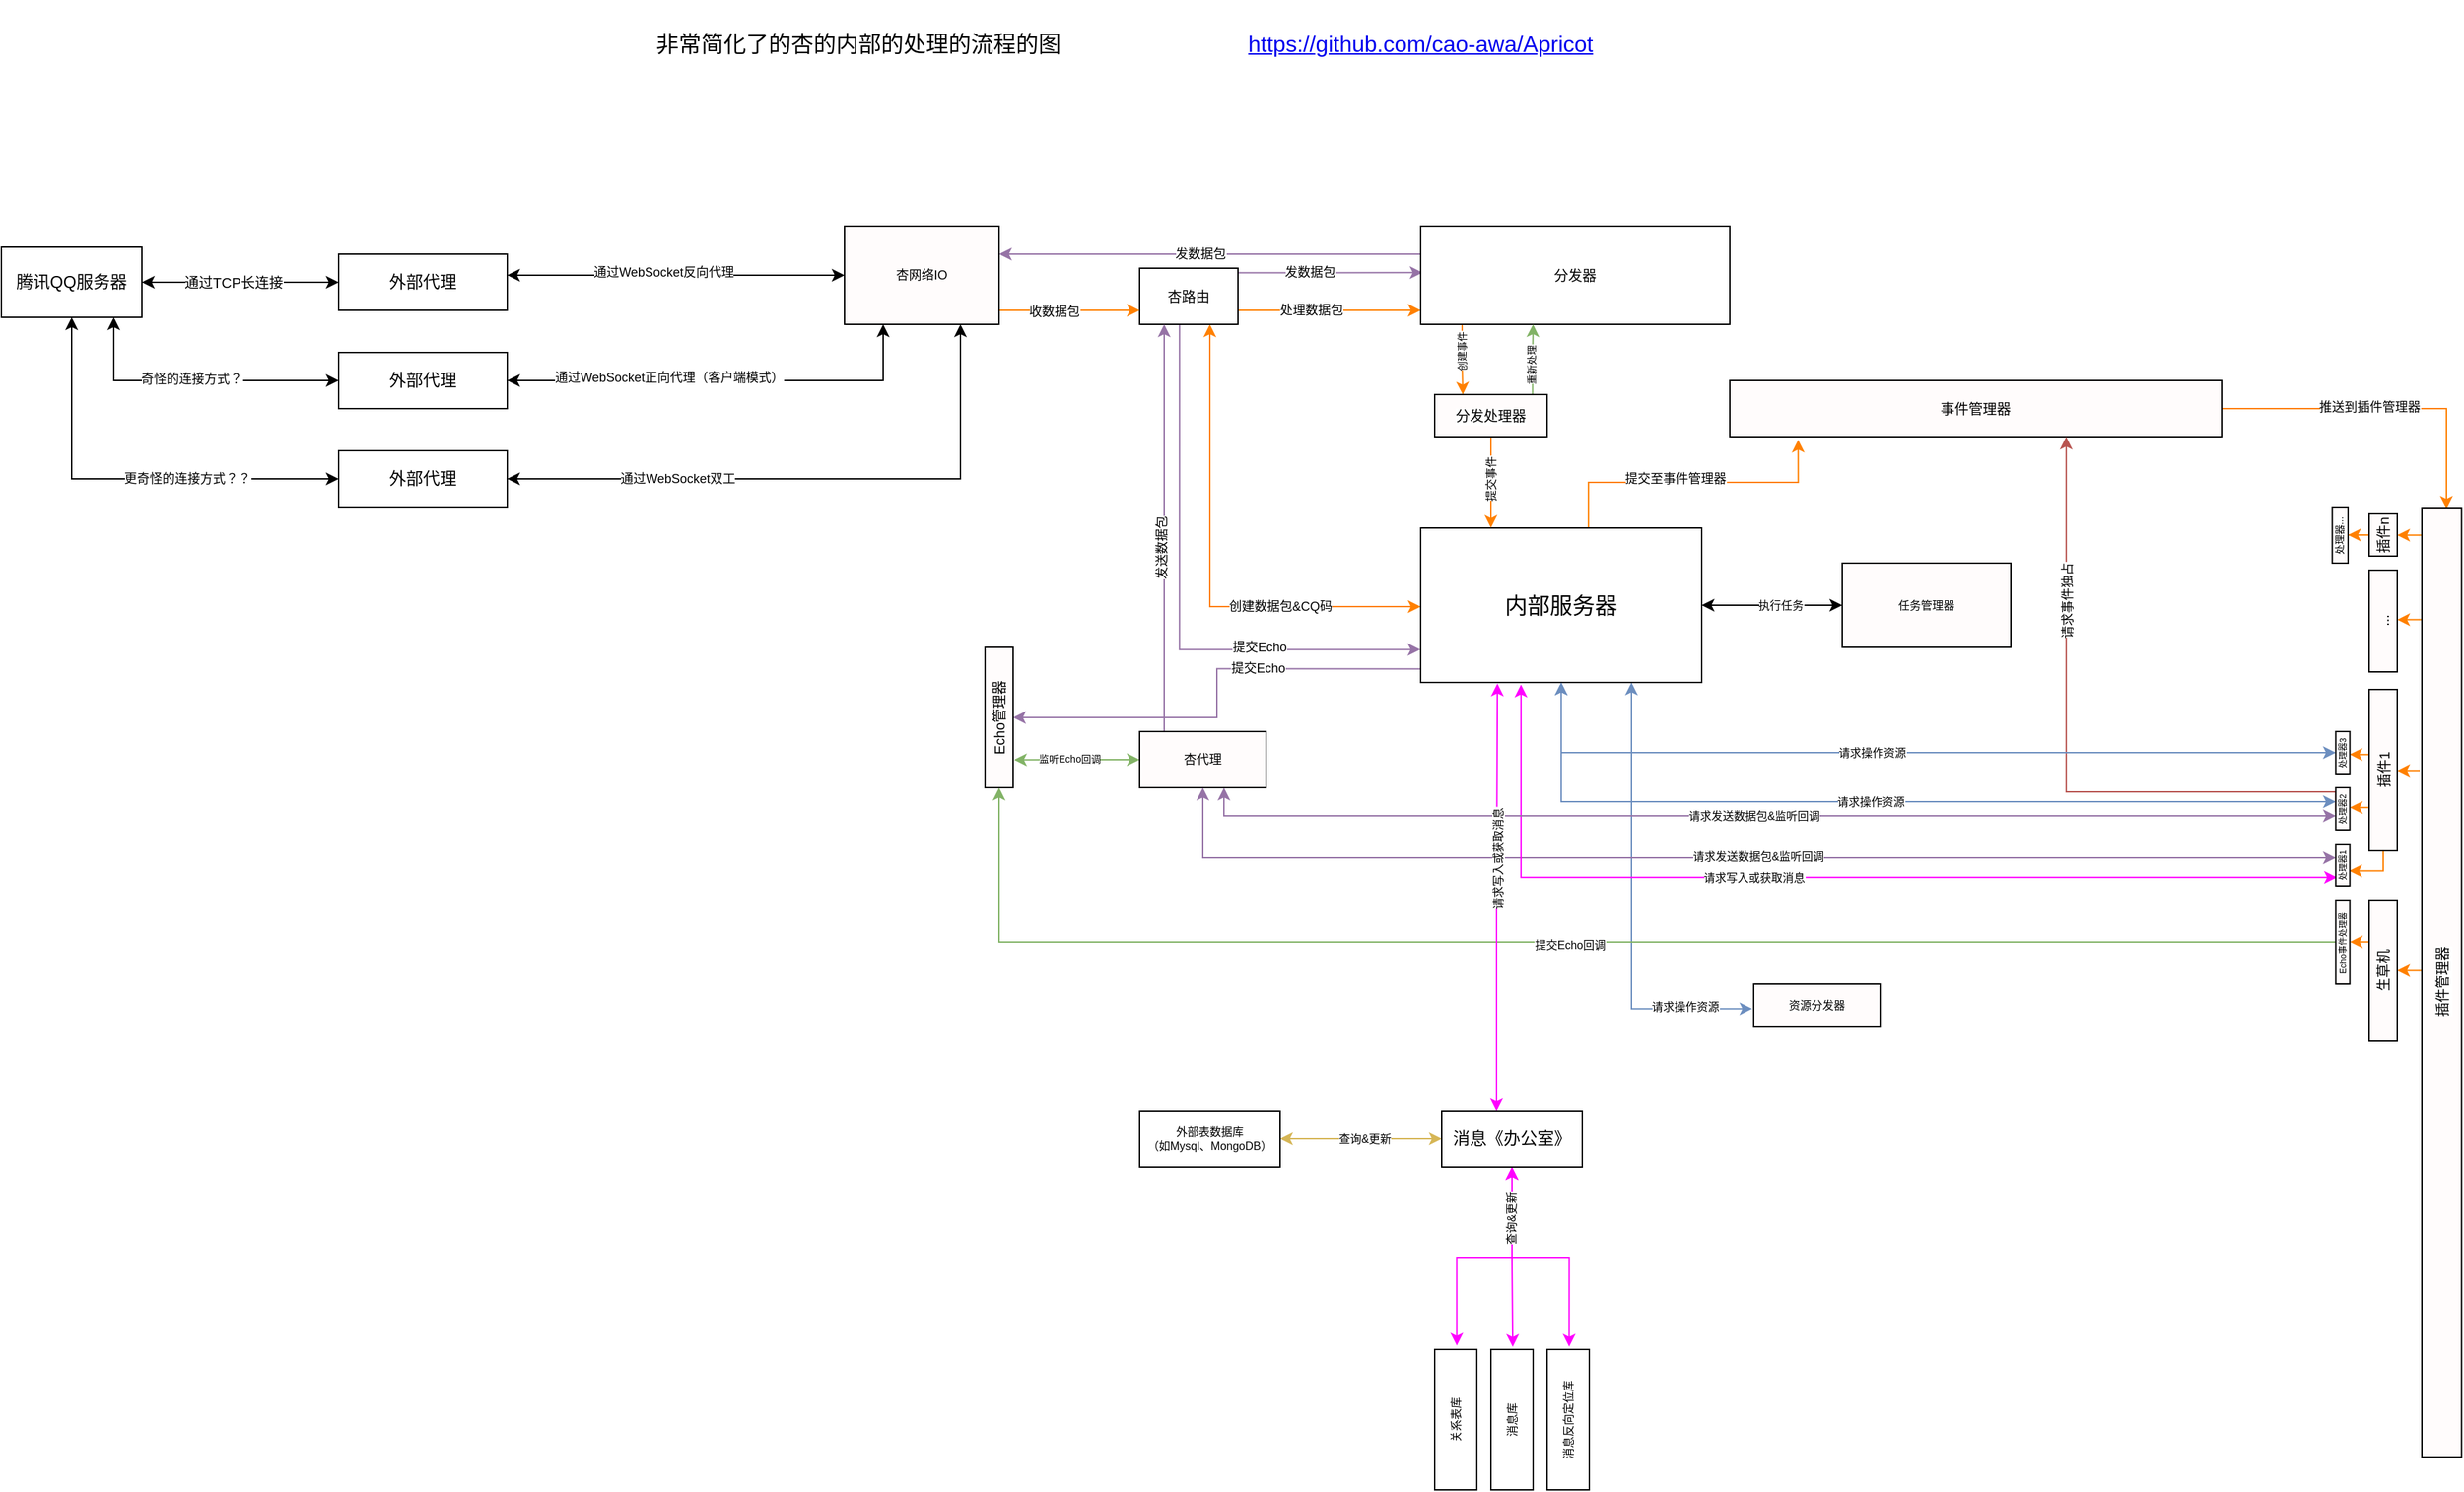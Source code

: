 <mxfile version="20.8.10" type="device"><diagram name="Page-1" id="B9H2iD2NmdI6ZzDPsiLt"><mxGraphModel dx="2060" dy="1190" grid="1" gridSize="10" guides="1" tooltips="1" connect="1" arrows="1" fold="1" page="1" pageScale="1" pageWidth="850" pageHeight="1100" math="0" shadow="0"><root><mxCell id="0"/><mxCell id="1" parent="0"/><mxCell id="b2zMpJsMO8Dq0oiUXYvH-8" style="edgeStyle=orthogonalEdgeStyle;rounded=0;orthogonalLoop=1;jettySize=auto;html=1;entryX=0;entryY=0.5;entryDx=0;entryDy=0;startArrow=classic;startFill=1;" parent="1" target="b2zMpJsMO8Dq0oiUXYvH-3" edge="1"><mxGeometry relative="1" as="geometry"><mxPoint x="250" y="260" as="sourcePoint"/><Array as="points"><mxPoint x="360" y="260"/><mxPoint x="360" y="260"/></Array></mxGeometry></mxCell><mxCell id="b2zMpJsMO8Dq0oiUXYvH-9" value="&lt;font style=&quot;font-size: 10px;&quot;&gt;通过TCP长连接&lt;/font&gt;" style="edgeLabel;html=1;align=center;verticalAlign=middle;resizable=0;points=[];" parent="b2zMpJsMO8Dq0oiUXYvH-8" vertex="1" connectable="0"><mxGeometry x="-0.073" relative="1" as="geometry"><mxPoint as="offset"/></mxGeometry></mxCell><mxCell id="b2zMpJsMO8Dq0oiUXYvH-250" style="edgeStyle=orthogonalEdgeStyle;rounded=0;sketch=0;jumpStyle=none;orthogonalLoop=1;jettySize=auto;html=1;entryX=0;entryY=0.5;entryDx=0;entryDy=0;shadow=0;strokeWidth=1;fontSize=9;startArrow=classic;startFill=1;" parent="1" source="b2zMpJsMO8Dq0oiUXYvH-1" target="b2zMpJsMO8Dq0oiUXYvH-248" edge="1"><mxGeometry relative="1" as="geometry"><Array as="points"><mxPoint x="230" y="330"/></Array></mxGeometry></mxCell><mxCell id="b2zMpJsMO8Dq0oiUXYvH-252" value="奇怪的连接方式？" style="edgeLabel;html=1;align=center;verticalAlign=middle;resizable=0;points=[];fontSize=9;" parent="b2zMpJsMO8Dq0oiUXYvH-250" vertex="1" connectable="0"><mxGeometry x="-0.024" y="1" relative="1" as="geometry"><mxPoint as="offset"/></mxGeometry></mxCell><mxCell id="b2zMpJsMO8Dq0oiUXYvH-251" style="edgeStyle=orthogonalEdgeStyle;rounded=0;sketch=0;jumpStyle=none;orthogonalLoop=1;jettySize=auto;html=1;entryX=0;entryY=0.5;entryDx=0;entryDy=0;shadow=0;strokeWidth=1;fontSize=9;startArrow=classic;startFill=1;" parent="1" source="b2zMpJsMO8Dq0oiUXYvH-1" target="b2zMpJsMO8Dq0oiUXYvH-249" edge="1"><mxGeometry relative="1" as="geometry"><Array as="points"><mxPoint x="200" y="400"/></Array></mxGeometry></mxCell><mxCell id="b2zMpJsMO8Dq0oiUXYvH-253" value="更奇怪的连接方式？？" style="edgeLabel;html=1;align=center;verticalAlign=middle;resizable=0;points=[];fontSize=9;" parent="b2zMpJsMO8Dq0oiUXYvH-251" vertex="1" connectable="0"><mxGeometry x="0.292" relative="1" as="geometry"><mxPoint as="offset"/></mxGeometry></mxCell><mxCell id="b2zMpJsMO8Dq0oiUXYvH-1" value="腾讯QQ服务器" style="rounded=0;whiteSpace=wrap;html=1;" parent="1" vertex="1"><mxGeometry x="150" y="235" width="100" height="50" as="geometry"/></mxCell><mxCell id="b2zMpJsMO8Dq0oiUXYvH-3" value="外部代理" style="rounded=0;whiteSpace=wrap;html=1;" parent="1" vertex="1"><mxGeometry x="390" y="240" width="120" height="40" as="geometry"/></mxCell><mxCell id="b2zMpJsMO8Dq0oiUXYvH-28" style="edgeStyle=orthogonalEdgeStyle;rounded=0;orthogonalLoop=1;jettySize=auto;html=1;fontSize=10;strokeColor=#FF8000;" parent="1" edge="1"><mxGeometry relative="1" as="geometry"><mxPoint x="1030" y="280.041" as="sourcePoint"/><mxPoint x="1160" y="280.041" as="targetPoint"/><Array as="points"><mxPoint x="1120" y="280.03"/><mxPoint x="1120" y="280.03"/></Array></mxGeometry></mxCell><mxCell id="b2zMpJsMO8Dq0oiUXYvH-85" value="处理数据包" style="edgeLabel;html=1;align=center;verticalAlign=middle;resizable=0;points=[];fontSize=9;labelBackgroundColor=#FFFFFF;" parent="b2zMpJsMO8Dq0oiUXYvH-28" vertex="1" connectable="0"><mxGeometry x="-0.199" relative="1" as="geometry"><mxPoint as="offset"/></mxGeometry></mxCell><mxCell id="b2zMpJsMO8Dq0oiUXYvH-41" style="edgeStyle=orthogonalEdgeStyle;rounded=0;orthogonalLoop=1;jettySize=auto;html=1;fontSize=10;startArrow=classic;startFill=1;fillColor=#ffe6cc;strokeColor=#FF8000;" parent="1" source="b2zMpJsMO8Dq0oiUXYvH-23" target="b2zMpJsMO8Dq0oiUXYvH-30" edge="1"><mxGeometry relative="1" as="geometry"><Array as="points"><mxPoint x="1010" y="491"/></Array></mxGeometry></mxCell><mxCell id="b2zMpJsMO8Dq0oiUXYvH-42" value="创建数据包&amp;amp;CQ码" style="edgeLabel;html=1;align=center;verticalAlign=middle;resizable=0;points=[];fontSize=9;labelBackgroundColor=#FFFFFF;" parent="b2zMpJsMO8Dq0oiUXYvH-41" vertex="1" connectable="0"><mxGeometry x="0.428" y="-2" relative="1" as="geometry"><mxPoint y="-2" as="offset"/></mxGeometry></mxCell><mxCell id="b2zMpJsMO8Dq0oiUXYvH-92" style="edgeStyle=orthogonalEdgeStyle;rounded=0;orthogonalLoop=1;jettySize=auto;html=1;entryX=0.006;entryY=0.474;entryDx=0;entryDy=0;entryPerimeter=0;strokeWidth=1;fontSize=9;fillColor=#e1d5e7;strokeColor=#9673a6;" parent="1" source="b2zMpJsMO8Dq0oiUXYvH-23" target="b2zMpJsMO8Dq0oiUXYvH-26" edge="1"><mxGeometry relative="1" as="geometry"><Array as="points"><mxPoint x="1090" y="253"/></Array></mxGeometry></mxCell><mxCell id="b2zMpJsMO8Dq0oiUXYvH-93" value="发数据包" style="edgeLabel;html=1;align=center;verticalAlign=middle;resizable=0;points=[];fontSize=9;labelBackgroundColor=#FFFFFF;" parent="b2zMpJsMO8Dq0oiUXYvH-92" vertex="1" connectable="0"><mxGeometry x="-0.231" relative="1" as="geometry"><mxPoint as="offset"/></mxGeometry></mxCell><mxCell id="b2zMpJsMO8Dq0oiUXYvH-243" style="edgeStyle=orthogonalEdgeStyle;rounded=0;sketch=0;jumpStyle=none;orthogonalLoop=1;jettySize=auto;html=1;entryX=-0.001;entryY=0.787;entryDx=0;entryDy=0;entryPerimeter=0;shadow=0;strokeColor=#9673a6;strokeWidth=1;fontSize=8;startArrow=none;startFill=0;exitX=0.406;exitY=0.996;exitDx=0;exitDy=0;exitPerimeter=0;fillColor=#e1d5e7;" parent="1" source="b2zMpJsMO8Dq0oiUXYvH-23" target="b2zMpJsMO8Dq0oiUXYvH-30" edge="1"><mxGeometry relative="1" as="geometry"/></mxCell><mxCell id="b2zMpJsMO8Dq0oiUXYvH-244" value="提交Echo" style="edgeLabel;html=1;align=center;verticalAlign=middle;resizable=0;points=[];fontSize=9;" parent="b2zMpJsMO8Dq0oiUXYvH-243" vertex="1" connectable="0"><mxGeometry x="0.406" y="1" relative="1" as="geometry"><mxPoint x="5" y="-1" as="offset"/></mxGeometry></mxCell><mxCell id="b2zMpJsMO8Dq0oiUXYvH-23" value="杏路由" style="rounded=0;whiteSpace=wrap;html=1;fillStyle=solid;fontSize=10;fillColor=default;gradientColor=none;gradientDirection=radial;" parent="1" vertex="1"><mxGeometry x="960" y="250" width="70" height="40" as="geometry"/></mxCell><mxCell id="b2zMpJsMO8Dq0oiUXYvH-25" value="&lt;font style=&quot;font-size: 16px;&quot;&gt;非常简化了的杏的内部的处理的流程的图&lt;/font&gt;" style="rounded=0;whiteSpace=wrap;html=1;fillStyle=solid;fontSize=10;fillColor=default;gradientColor=none;gradientDirection=radial;opacity=0;" parent="1" vertex="1"><mxGeometry x="490" y="60" width="540" height="60" as="geometry"/></mxCell><mxCell id="b2zMpJsMO8Dq0oiUXYvH-86" style="edgeStyle=orthogonalEdgeStyle;rounded=0;orthogonalLoop=1;jettySize=auto;html=1;entryX=1;entryY=0.25;entryDx=0;entryDy=0;strokeWidth=1;fontSize=9;fillColor=#e1d5e7;strokeColor=#9673a6;" parent="1" edge="1"><mxGeometry relative="1" as="geometry"><mxPoint x="1160" y="240.006" as="sourcePoint"/><mxPoint x="860" y="240" as="targetPoint"/><Array as="points"><mxPoint x="1010" y="240.5"/></Array></mxGeometry></mxCell><mxCell id="b2zMpJsMO8Dq0oiUXYvH-89" value="发数据包" style="edgeLabel;html=1;align=center;verticalAlign=middle;resizable=0;points=[];fontSize=9;labelBackgroundColor=#FFFFFF;" parent="b2zMpJsMO8Dq0oiUXYvH-86" vertex="1" connectable="0"><mxGeometry x="0.046" relative="1" as="geometry"><mxPoint as="offset"/></mxGeometry></mxCell><mxCell id="b2zMpJsMO8Dq0oiUXYvH-268" style="edgeStyle=orthogonalEdgeStyle;rounded=0;sketch=0;jumpStyle=none;orthogonalLoop=1;jettySize=auto;html=1;entryX=0.25;entryY=0;entryDx=0;entryDy=0;shadow=0;strokeColor=#FF8000;strokeWidth=1;fontSize=8;startArrow=none;startFill=0;exitX=0.134;exitY=1.002;exitDx=0;exitDy=0;exitPerimeter=0;" parent="1" source="b2zMpJsMO8Dq0oiUXYvH-26" target="b2zMpJsMO8Dq0oiUXYvH-265" edge="1"><mxGeometry relative="1" as="geometry"/></mxCell><mxCell id="b2zMpJsMO8Dq0oiUXYvH-270" value="创建事件" style="edgeLabel;html=1;align=center;verticalAlign=middle;resizable=0;points=[];fontSize=7;horizontal=0;" parent="b2zMpJsMO8Dq0oiUXYvH-268" vertex="1" connectable="0"><mxGeometry x="-0.244" relative="1" as="geometry"><mxPoint y="1" as="offset"/></mxGeometry></mxCell><mxCell id="b2zMpJsMO8Dq0oiUXYvH-26" value="分发器" style="rounded=0;whiteSpace=wrap;html=1;fillStyle=solid;fontSize=10;fillColor=default;gradientColor=none;gradientDirection=radial;" parent="1" vertex="1"><mxGeometry x="1160" y="220" width="220" height="70" as="geometry"/></mxCell><mxCell id="b2zMpJsMO8Dq0oiUXYvH-45" style="edgeStyle=orthogonalEdgeStyle;rounded=0;orthogonalLoop=1;jettySize=auto;html=1;fontSize=10;exitX=0.597;exitY=-0.004;exitDx=0;exitDy=0;exitPerimeter=0;fillColor=#dae8fc;strokeColor=#FF8000;entryX=0.139;entryY=1.055;entryDx=0;entryDy=0;entryPerimeter=0;" parent="1" source="b2zMpJsMO8Dq0oiUXYvH-30" target="b2zMpJsMO8Dq0oiUXYvH-37" edge="1"><mxGeometry relative="1" as="geometry"/></mxCell><mxCell id="b2zMpJsMO8Dq0oiUXYvH-46" value="提交至事件管理器" style="edgeLabel;html=1;align=center;verticalAlign=middle;resizable=0;points=[];fontSize=9;labelBackgroundColor=#FFFFFF;" parent="b2zMpJsMO8Dq0oiUXYvH-45" vertex="1" connectable="0"><mxGeometry x="-0.283" y="-2" relative="1" as="geometry"><mxPoint x="17" y="-5" as="offset"/></mxGeometry></mxCell><mxCell id="b2zMpJsMO8Dq0oiUXYvH-227" style="edgeStyle=orthogonalEdgeStyle;rounded=0;sketch=0;jumpStyle=none;orthogonalLoop=1;jettySize=auto;html=1;entryX=1;entryY=0.5;entryDx=0;entryDy=0;shadow=0;strokeColor=#9673a6;strokeWidth=1;fontSize=9;startArrow=none;startFill=0;exitX=-0.001;exitY=0.912;exitDx=0;exitDy=0;exitPerimeter=0;fillColor=#e1d5e7;" parent="1" source="b2zMpJsMO8Dq0oiUXYvH-30" target="b2zMpJsMO8Dq0oiUXYvH-207" edge="1"><mxGeometry relative="1" as="geometry"/></mxCell><mxCell id="b2zMpJsMO8Dq0oiUXYvH-228" value="提交Echo" style="edgeLabel;html=1;align=center;verticalAlign=middle;resizable=0;points=[];fontSize=9;" parent="b2zMpJsMO8Dq0oiUXYvH-227" vertex="1" connectable="0"><mxGeometry x="-0.284" y="-1" relative="1" as="geometry"><mxPoint as="offset"/></mxGeometry></mxCell><mxCell id="b2zMpJsMO8Dq0oiUXYvH-233" style="edgeStyle=orthogonalEdgeStyle;rounded=0;sketch=0;jumpStyle=none;orthogonalLoop=1;jettySize=auto;html=1;entryX=-0.011;entryY=0.587;entryDx=0;entryDy=0;entryPerimeter=0;shadow=0;strokeColor=#6c8ebf;strokeWidth=1;fontSize=8;startArrow=classic;startFill=1;exitX=0.75;exitY=1;exitDx=0;exitDy=0;fillColor=#dae8fc;" parent="1" source="b2zMpJsMO8Dq0oiUXYvH-30" target="b2zMpJsMO8Dq0oiUXYvH-229" edge="1"><mxGeometry relative="1" as="geometry"><Array as="points"><mxPoint x="1310" y="778"/></Array></mxGeometry></mxCell><mxCell id="b2zMpJsMO8Dq0oiUXYvH-234" value="请求操作资源" style="edgeLabel;html=1;align=center;verticalAlign=middle;resizable=0;points=[];fontSize=8;" parent="b2zMpJsMO8Dq0oiUXYvH-233" vertex="1" connectable="0"><mxGeometry x="0.528" relative="1" as="geometry"><mxPoint x="27" y="-2" as="offset"/></mxGeometry></mxCell><mxCell id="b2zMpJsMO8Dq0oiUXYvH-240" style="edgeStyle=orthogonalEdgeStyle;rounded=0;sketch=0;jumpStyle=none;orthogonalLoop=1;jettySize=auto;html=1;entryX=0;entryY=0.5;entryDx=0;entryDy=0;shadow=0;strokeWidth=1;fontSize=8;startArrow=classic;startFill=1;" parent="1" source="b2zMpJsMO8Dq0oiUXYvH-30" target="b2zMpJsMO8Dq0oiUXYvH-239" edge="1"><mxGeometry relative="1" as="geometry"/></mxCell><mxCell id="b2zMpJsMO8Dq0oiUXYvH-242" value="执行任务" style="edgeLabel;html=1;align=center;verticalAlign=middle;resizable=0;points=[];fontSize=8;" parent="b2zMpJsMO8Dq0oiUXYvH-240" vertex="1" connectable="0"><mxGeometry x="-0.142" y="-1" relative="1" as="geometry"><mxPoint x="13" y="-1" as="offset"/></mxGeometry></mxCell><mxCell id="b2zMpJsMO8Dq0oiUXYvH-30" value="内部服务器" style="rounded=0;whiteSpace=wrap;html=1;fillStyle=solid;fontSize=16;fillColor=default;gradientColor=none;gradientDirection=radial;" parent="1" vertex="1"><mxGeometry x="1160" y="435" width="200" height="110" as="geometry"/></mxCell><mxCell id="b2zMpJsMO8Dq0oiUXYvH-48" style="edgeStyle=orthogonalEdgeStyle;rounded=0;orthogonalLoop=1;jettySize=auto;html=1;fontSize=10;strokeColor=#FF8000;exitX=1;exitY=0.5;exitDx=0;exitDy=0;entryX=0.999;entryY=0.638;entryDx=0;entryDy=0;entryPerimeter=0;" parent="1" source="b2zMpJsMO8Dq0oiUXYvH-37" target="b2zMpJsMO8Dq0oiUXYvH-47" edge="1"><mxGeometry relative="1" as="geometry"><Array as="points"><mxPoint x="1890" y="350"/><mxPoint x="1890" y="421"/></Array><mxPoint x="1890" y="420" as="targetPoint"/></mxGeometry></mxCell><mxCell id="b2zMpJsMO8Dq0oiUXYvH-49" value="推送到插件管理器" style="edgeLabel;html=1;align=center;verticalAlign=middle;resizable=0;points=[];fontSize=9;horizontal=1;labelBackgroundColor=#FFFFFF;" parent="b2zMpJsMO8Dq0oiUXYvH-48" vertex="1" connectable="0"><mxGeometry x="-0.099" y="1" relative="1" as="geometry"><mxPoint as="offset"/></mxGeometry></mxCell><mxCell id="b2zMpJsMO8Dq0oiUXYvH-37" value="&lt;span style=&quot;&quot;&gt;事件管理器&lt;/span&gt;" style="rounded=0;whiteSpace=wrap;html=1;labelBackgroundColor=none;fillStyle=solid;fontSize=10;fillColor=#FFFCFC;gradientColor=none;gradientDirection=radial;" parent="1" vertex="1"><mxGeometry x="1380" y="330" width="350" height="40" as="geometry"/></mxCell><mxCell id="b2zMpJsMO8Dq0oiUXYvH-210" style="edgeStyle=orthogonalEdgeStyle;rounded=0;sketch=0;jumpStyle=none;orthogonalLoop=1;jettySize=auto;html=1;entryX=0.5;entryY=1;entryDx=0;entryDy=0;shadow=0;strokeColor=#FF8000;strokeWidth=1;fontSize=10;startArrow=none;startFill=0;exitX=0.971;exitY=-0.015;exitDx=0;exitDy=0;exitPerimeter=0;" parent="1" source="b2zMpJsMO8Dq0oiUXYvH-47" target="b2zMpJsMO8Dq0oiUXYvH-65" edge="1"><mxGeometry relative="1" as="geometry"/></mxCell><mxCell id="b2zMpJsMO8Dq0oiUXYvH-211" style="edgeStyle=orthogonalEdgeStyle;rounded=0;sketch=0;jumpStyle=none;orthogonalLoop=1;jettySize=auto;html=1;entryX=0.5;entryY=1;entryDx=0;entryDy=0;shadow=0;strokeColor=#FF8000;strokeWidth=1;fontSize=10;startArrow=none;startFill=0;exitX=0.882;exitY=0.053;exitDx=0;exitDy=0;exitPerimeter=0;" parent="1" source="b2zMpJsMO8Dq0oiUXYvH-47" target="b2zMpJsMO8Dq0oiUXYvH-124" edge="1"><mxGeometry relative="1" as="geometry"/></mxCell><mxCell id="b2zMpJsMO8Dq0oiUXYvH-212" style="edgeStyle=orthogonalEdgeStyle;rounded=0;sketch=0;jumpStyle=none;orthogonalLoop=1;jettySize=auto;html=1;entryX=0.5;entryY=1;entryDx=0;entryDy=0;shadow=0;strokeColor=#FF8000;strokeWidth=1;fontSize=10;startArrow=none;startFill=0;exitX=0.723;exitY=-0.053;exitDx=0;exitDy=0;exitPerimeter=0;" parent="1" source="b2zMpJsMO8Dq0oiUXYvH-47" target="b2zMpJsMO8Dq0oiUXYvH-139" edge="1"><mxGeometry relative="1" as="geometry"/></mxCell><mxCell id="ZenFZDkfsEcGbzVic-kD-4" style="edgeStyle=orthogonalEdgeStyle;rounded=0;orthogonalLoop=1;jettySize=auto;html=1;entryX=1;entryY=0.5;entryDx=0;entryDy=0;exitX=0.513;exitY=-0.016;exitDx=0;exitDy=0;exitPerimeter=0;fillColor=#ffe6cc;strokeColor=#FF8000;" edge="1" parent="1" source="b2zMpJsMO8Dq0oiUXYvH-47" target="b2zMpJsMO8Dq0oiUXYvH-213"><mxGeometry relative="1" as="geometry"><Array as="points"/></mxGeometry></mxCell><mxCell id="b2zMpJsMO8Dq0oiUXYvH-47" value="插件管理器" style="rounded=0;whiteSpace=wrap;html=1;labelBackgroundColor=#FFFFFF;fillStyle=solid;fontSize=10;fillColor=#FFFCFC;gradientColor=none;gradientDirection=radial;rotation=-90;" parent="1" vertex="1"><mxGeometry x="1548.63" y="744.38" width="676" height="28.25" as="geometry"/></mxCell><mxCell id="b2zMpJsMO8Dq0oiUXYvH-74" style="edgeStyle=orthogonalEdgeStyle;rounded=0;orthogonalLoop=1;jettySize=auto;html=1;entryX=0.684;entryY=1;entryDx=0;entryDy=0;entryPerimeter=0;strokeWidth=1;fontSize=10;fillColor=#f8cecc;strokeColor=#b85450;exitX=0.002;exitY=0.577;exitDx=0;exitDy=0;exitPerimeter=0;" parent="1" source="b2zMpJsMO8Dq0oiUXYvH-190" target="b2zMpJsMO8Dq0oiUXYvH-37" edge="1"><mxGeometry relative="1" as="geometry"><mxPoint x="1570" y="640" as="sourcePoint"/><Array as="points"><mxPoint x="1811" y="623"/><mxPoint x="1619" y="623"/></Array></mxGeometry></mxCell><mxCell id="b2zMpJsMO8Dq0oiUXYvH-75" value="请求事件独占" style="edgeLabel;html=1;align=center;verticalAlign=middle;resizable=0;points=[];fontSize=9;horizontal=0;labelBackgroundColor=#FFFFFF;" parent="b2zMpJsMO8Dq0oiUXYvH-74" vertex="1" connectable="0"><mxGeometry x="-0.193" y="-1" relative="1" as="geometry"><mxPoint x="-20" y="-135" as="offset"/></mxGeometry></mxCell><mxCell id="b2zMpJsMO8Dq0oiUXYvH-188" style="edgeStyle=orthogonalEdgeStyle;rounded=0;sketch=0;jumpStyle=none;orthogonalLoop=1;jettySize=auto;html=1;entryX=1;entryY=0.5;entryDx=0;entryDy=0;shadow=0;strokeColor=#FF8000;strokeWidth=1;fontSize=9;startArrow=none;startFill=0;" parent="1" source="b2zMpJsMO8Dq0oiUXYvH-65" target="b2zMpJsMO8Dq0oiUXYvH-187" edge="1"><mxGeometry relative="1" as="geometry"/></mxCell><mxCell id="b2zMpJsMO8Dq0oiUXYvH-65" value="&lt;span style=&quot;&quot;&gt;插件n&lt;/span&gt;" style="rounded=0;whiteSpace=wrap;html=1;labelBackgroundColor=none;fillStyle=solid;fontSize=10;fillColor=#FFFCFC;gradientColor=none;gradientDirection=radial;rotation=-90;" parent="1" vertex="1"><mxGeometry x="1830" y="430" width="30" height="20" as="geometry"/></mxCell><mxCell id="b2zMpJsMO8Dq0oiUXYvH-80" style="edgeStyle=orthogonalEdgeStyle;rounded=0;orthogonalLoop=1;jettySize=auto;html=1;entryX=0;entryY=0.5;entryDx=0;entryDy=0;strokeWidth=1;fontSize=9;strokeColor=#FF8000;" parent="1" edge="1"><mxGeometry relative="1" as="geometry"><mxPoint x="860" y="280" as="sourcePoint"/><mxPoint x="960" y="280" as="targetPoint"/><Array as="points"><mxPoint x="880" y="280"/><mxPoint x="880" y="280"/></Array></mxGeometry></mxCell><mxCell id="ZenFZDkfsEcGbzVic-kD-5" value="收数据包" style="edgeLabel;html=1;align=center;verticalAlign=middle;resizable=0;points=[];fontSize=9;" vertex="1" connectable="0" parent="b2zMpJsMO8Dq0oiUXYvH-80"><mxGeometry x="-0.216" y="-1" relative="1" as="geometry"><mxPoint as="offset"/></mxGeometry></mxCell><mxCell id="b2zMpJsMO8Dq0oiUXYvH-111" style="edgeStyle=orthogonalEdgeStyle;rounded=0;sketch=0;jumpStyle=none;orthogonalLoop=1;jettySize=auto;html=1;entryX=1;entryY=0.375;entryDx=0;entryDy=0;entryPerimeter=0;shadow=0;strokeColor=default;strokeWidth=1;fontSize=9;startArrow=classic;startFill=1;" parent="1" source="b2zMpJsMO8Dq0oiUXYvH-79" target="b2zMpJsMO8Dq0oiUXYvH-3" edge="1"><mxGeometry relative="1" as="geometry"/></mxCell><mxCell id="b2zMpJsMO8Dq0oiUXYvH-112" value="通过WebSocket反向代理" style="edgeLabel;html=1;align=center;verticalAlign=middle;resizable=0;points=[];fontSize=9;" parent="b2zMpJsMO8Dq0oiUXYvH-111" vertex="1" connectable="0"><mxGeometry x="0.073" y="-2" relative="1" as="geometry"><mxPoint as="offset"/></mxGeometry></mxCell><mxCell id="b2zMpJsMO8Dq0oiUXYvH-79" value="&lt;span style=&quot;&quot;&gt;杏网络IO&lt;/span&gt;" style="rounded=0;whiteSpace=wrap;html=1;labelBackgroundColor=none;fillStyle=solid;fontSize=9;fillColor=#FFFCFC;gradientColor=none;gradientDirection=radial;" parent="1" vertex="1"><mxGeometry x="750" y="220" width="110" height="70" as="geometry"/></mxCell><mxCell id="b2zMpJsMO8Dq0oiUXYvH-116" style="edgeStyle=orthogonalEdgeStyle;rounded=0;sketch=0;jumpStyle=none;orthogonalLoop=1;jettySize=auto;html=1;entryX=0.25;entryY=1;entryDx=0;entryDy=0;shadow=0;strokeColor=#9673a6;strokeWidth=1;fontSize=9;startArrow=none;startFill=0;fillColor=#e1d5e7;" parent="1" source="b2zMpJsMO8Dq0oiUXYvH-115" target="b2zMpJsMO8Dq0oiUXYvH-23" edge="1"><mxGeometry relative="1" as="geometry"><Array as="points"><mxPoint x="978" y="435"/></Array></mxGeometry></mxCell><mxCell id="b2zMpJsMO8Dq0oiUXYvH-224" value="发送数据包" style="edgeLabel;html=1;align=center;verticalAlign=middle;resizable=0;points=[];fontSize=9;horizontal=0;" parent="b2zMpJsMO8Dq0oiUXYvH-116" vertex="1" connectable="0"><mxGeometry x="-0.104" y="2" relative="1" as="geometry"><mxPoint as="offset"/></mxGeometry></mxCell><mxCell id="b2zMpJsMO8Dq0oiUXYvH-221" style="edgeStyle=orthogonalEdgeStyle;rounded=0;sketch=0;jumpStyle=none;orthogonalLoop=1;jettySize=auto;html=1;entryX=1.035;entryY=0.801;entryDx=0;entryDy=0;entryPerimeter=0;shadow=0;strokeColor=#82b366;strokeWidth=1;fontSize=6;startArrow=classic;startFill=1;fillColor=#d5e8d4;" parent="1" source="b2zMpJsMO8Dq0oiUXYvH-115" target="b2zMpJsMO8Dq0oiUXYvH-207" edge="1"><mxGeometry relative="1" as="geometry"/></mxCell><mxCell id="b2zMpJsMO8Dq0oiUXYvH-222" value="监听Echo回调" style="edgeLabel;html=1;align=center;verticalAlign=middle;resizable=0;points=[];fontSize=7;" parent="b2zMpJsMO8Dq0oiUXYvH-221" vertex="1" connectable="0"><mxGeometry x="-0.189" relative="1" as="geometry"><mxPoint x="-14" as="offset"/></mxGeometry></mxCell><mxCell id="b2zMpJsMO8Dq0oiUXYvH-115" value="&lt;span style=&quot;&quot;&gt;杏代理&lt;/span&gt;" style="rounded=0;whiteSpace=wrap;html=1;labelBackgroundColor=none;fillStyle=solid;fontSize=9;fillColor=#FFFCFC;gradientColor=none;gradientDirection=radial;" parent="1" vertex="1"><mxGeometry x="960" y="580" width="90" height="40" as="geometry"/></mxCell><mxCell id="b2zMpJsMO8Dq0oiUXYvH-124" value="&lt;span style=&quot;&quot;&gt;...&lt;/span&gt;" style="rounded=0;whiteSpace=wrap;html=1;labelBackgroundColor=none;fillStyle=solid;fontSize=10;fillColor=#FFFCFC;gradientColor=none;gradientDirection=radial;rotation=-90;" parent="1" vertex="1"><mxGeometry x="1808.75" y="491.25" width="72.5" height="20" as="geometry"/></mxCell><mxCell id="b2zMpJsMO8Dq0oiUXYvH-191" style="edgeStyle=orthogonalEdgeStyle;rounded=0;sketch=0;jumpStyle=none;orthogonalLoop=1;jettySize=auto;html=1;entryX=0.962;entryY=0.642;entryDx=0;entryDy=0;entryPerimeter=0;shadow=0;strokeColor=#FF8000;strokeWidth=1;fontSize=6;startArrow=none;startFill=0;exitX=0;exitY=0.5;exitDx=0;exitDy=0;" parent="1" source="b2zMpJsMO8Dq0oiUXYvH-139" target="b2zMpJsMO8Dq0oiUXYvH-189" edge="1"><mxGeometry relative="1" as="geometry"><Array as="points"><mxPoint x="1845" y="679"/></Array></mxGeometry></mxCell><mxCell id="b2zMpJsMO8Dq0oiUXYvH-201" style="edgeStyle=orthogonalEdgeStyle;rounded=0;sketch=0;jumpStyle=none;orthogonalLoop=1;jettySize=auto;html=1;entryX=1;entryY=0.5;entryDx=0;entryDy=0;shadow=0;strokeColor=#FF8000;strokeWidth=1;fontSize=6;startArrow=none;startFill=0;exitX=0.269;exitY=-0.028;exitDx=0;exitDy=0;exitPerimeter=0;" parent="1" source="b2zMpJsMO8Dq0oiUXYvH-139" target="b2zMpJsMO8Dq0oiUXYvH-190" edge="1"><mxGeometry relative="1" as="geometry"/></mxCell><mxCell id="b2zMpJsMO8Dq0oiUXYvH-202" style="edgeStyle=orthogonalEdgeStyle;rounded=0;sketch=0;jumpStyle=none;orthogonalLoop=1;jettySize=auto;html=1;entryX=0.985;entryY=0.543;entryDx=0;entryDy=0;entryPerimeter=0;shadow=0;strokeColor=#FF8000;strokeWidth=1;fontSize=6;startArrow=none;startFill=0;exitX=0.597;exitY=0.028;exitDx=0;exitDy=0;exitPerimeter=0;" parent="1" source="b2zMpJsMO8Dq0oiUXYvH-139" target="b2zMpJsMO8Dq0oiUXYvH-193" edge="1"><mxGeometry relative="1" as="geometry"/></mxCell><mxCell id="b2zMpJsMO8Dq0oiUXYvH-139" value="&lt;span style=&quot;&quot;&gt;插件1&lt;br&gt;&lt;/span&gt;" style="rounded=0;whiteSpace=wrap;html=1;labelBackgroundColor=none;fillStyle=solid;fontSize=10;fillColor=#FFFCFC;gradientColor=none;gradientDirection=radial;rotation=-90;" parent="1" vertex="1"><mxGeometry x="1787.5" y="597.5" width="115" height="20" as="geometry"/></mxCell><mxCell id="b2zMpJsMO8Dq0oiUXYvH-187" value="&lt;font style=&quot;font-size: 7px;&quot;&gt;处理器...&lt;/font&gt;" style="rounded=0;whiteSpace=wrap;html=1;labelBackgroundColor=#FFFFFF;fillStyle=solid;fontSize=7;fillColor=#FFFCFC;gradientColor=none;gradientDirection=radial;horizontal=0;" parent="1" vertex="1"><mxGeometry x="1808.75" y="420" width="11.25" height="40" as="geometry"/></mxCell><mxCell id="b2zMpJsMO8Dq0oiUXYvH-203" style="edgeStyle=orthogonalEdgeStyle;rounded=0;sketch=0;jumpStyle=none;orthogonalLoop=1;jettySize=auto;html=1;shadow=0;strokeColor=#9673a6;strokeWidth=1;fontSize=6;startArrow=classic;startFill=1;fillColor=#e1d5e7;" parent="1" source="b2zMpJsMO8Dq0oiUXYvH-189" target="b2zMpJsMO8Dq0oiUXYvH-115" edge="1"><mxGeometry relative="1" as="geometry"><Array as="points"><mxPoint x="1005" y="670"/></Array></mxGeometry></mxCell><mxCell id="b2zMpJsMO8Dq0oiUXYvH-204" value="请求发送数据包&amp;amp;监听回调" style="edgeLabel;html=1;align=center;verticalAlign=middle;resizable=0;points=[];fontSize=8;" parent="b2zMpJsMO8Dq0oiUXYvH-203" vertex="1" connectable="0"><mxGeometry x="-0.038" y="-1" relative="1" as="geometry"><mxPoint as="offset"/></mxGeometry></mxCell><mxCell id="O6BFQAsY5VsQcTltnNUd-2" style="edgeStyle=orthogonalEdgeStyle;rounded=0;orthogonalLoop=1;jettySize=auto;html=1;entryX=0.357;entryY=1.014;entryDx=0;entryDy=0;entryPerimeter=0;startArrow=classic;startFill=1;strokeColor=#FF00FF;" parent="1" target="b2zMpJsMO8Dq0oiUXYvH-30" edge="1"><mxGeometry relative="1" as="geometry"><mxPoint x="1812.05" y="683.88" as="sourcePoint"/><mxPoint x="1231.0" y="548.0" as="targetPoint"/><Array as="points"><mxPoint x="1231" y="684"/></Array></mxGeometry></mxCell><mxCell id="O6BFQAsY5VsQcTltnNUd-3" value="请求写入或获取消息" style="edgeLabel;html=1;align=center;verticalAlign=middle;resizable=0;points=[];fontSize=8;" parent="O6BFQAsY5VsQcTltnNUd-2" vertex="1" connectable="0"><mxGeometry x="0.183" y="2" relative="1" as="geometry"><mxPoint x="9" y="-2" as="offset"/></mxGeometry></mxCell><mxCell id="b2zMpJsMO8Dq0oiUXYvH-189" value="处理器1" style="rounded=0;whiteSpace=wrap;html=1;labelBackgroundColor=#FFFFFF;fillStyle=solid;fontSize=6;fillColor=#FFFCFC;gradientColor=none;gradientDirection=radial;horizontal=0;" parent="1" vertex="1"><mxGeometry x="1811.25" y="660" width="10" height="30" as="geometry"/></mxCell><mxCell id="b2zMpJsMO8Dq0oiUXYvH-205" style="edgeStyle=orthogonalEdgeStyle;rounded=0;sketch=0;jumpStyle=none;orthogonalLoop=1;jettySize=auto;html=1;entryX=0.667;entryY=1;entryDx=0;entryDy=0;entryPerimeter=0;shadow=0;strokeColor=#9673a6;strokeWidth=1;fontSize=6;startArrow=classic;startFill=1;fillColor=#e1d5e7;" parent="1" source="b2zMpJsMO8Dq0oiUXYvH-190" target="b2zMpJsMO8Dq0oiUXYvH-115" edge="1"><mxGeometry relative="1" as="geometry"><Array as="points"><mxPoint x="1020" y="640"/></Array></mxGeometry></mxCell><mxCell id="b2zMpJsMO8Dq0oiUXYvH-237" style="edgeStyle=orthogonalEdgeStyle;rounded=0;sketch=0;jumpStyle=none;orthogonalLoop=1;jettySize=auto;html=1;entryX=0.5;entryY=1;entryDx=0;entryDy=0;shadow=0;strokeColor=#6c8ebf;strokeWidth=1;fontSize=8;startArrow=classic;startFill=1;fillColor=#dae8fc;" parent="1" source="b2zMpJsMO8Dq0oiUXYvH-190" target="b2zMpJsMO8Dq0oiUXYvH-30" edge="1"><mxGeometry relative="1" as="geometry"><Array as="points"><mxPoint x="1260" y="630"/></Array></mxGeometry></mxCell><mxCell id="b2zMpJsMO8Dq0oiUXYvH-238" value="请求操作资源" style="edgeLabel;html=1;align=center;verticalAlign=middle;resizable=0;points=[];fontSize=8;" parent="b2zMpJsMO8Dq0oiUXYvH-237" vertex="1" connectable="0"><mxGeometry x="0.026" y="1" relative="1" as="geometry"><mxPoint x="-5" y="-1" as="offset"/></mxGeometry></mxCell><mxCell id="b2zMpJsMO8Dq0oiUXYvH-190" value="处理器2" style="rounded=0;whiteSpace=wrap;html=1;labelBackgroundColor=#FFFFFF;fillStyle=solid;fontSize=6;fillColor=#FFFCFC;gradientColor=none;gradientDirection=radial;horizontal=0;" parent="1" vertex="1"><mxGeometry x="1811.25" y="620" width="10" height="30" as="geometry"/></mxCell><mxCell id="b2zMpJsMO8Dq0oiUXYvH-230" style="edgeStyle=orthogonalEdgeStyle;rounded=0;sketch=0;jumpStyle=none;orthogonalLoop=1;jettySize=auto;html=1;entryX=0.5;entryY=1;entryDx=0;entryDy=0;shadow=0;strokeColor=#6c8ebf;strokeWidth=1;fontSize=8;startArrow=classic;startFill=1;fillColor=#dae8fc;" parent="1" source="b2zMpJsMO8Dq0oiUXYvH-193" target="b2zMpJsMO8Dq0oiUXYvH-30" edge="1"><mxGeometry relative="1" as="geometry"/></mxCell><mxCell id="b2zMpJsMO8Dq0oiUXYvH-231" value="请求操作资源" style="edgeLabel;html=1;align=center;verticalAlign=middle;resizable=0;points=[];fontSize=8;" parent="b2zMpJsMO8Dq0oiUXYvH-230" vertex="1" connectable="0"><mxGeometry x="0.217" y="-3" relative="1" as="geometry"><mxPoint x="35" y="3" as="offset"/></mxGeometry></mxCell><mxCell id="b2zMpJsMO8Dq0oiUXYvH-193" value="处理器3&lt;br&gt;" style="rounded=0;whiteSpace=wrap;html=1;labelBackgroundColor=#FFFFFF;fillStyle=solid;fontSize=6;fillColor=#FFFCFC;gradientColor=none;gradientDirection=radial;horizontal=0;" parent="1" vertex="1"><mxGeometry x="1811.25" y="580" width="10" height="30" as="geometry"/></mxCell><mxCell id="b2zMpJsMO8Dq0oiUXYvH-206" value="请求发送数据包&amp;amp;监听回调" style="edgeLabel;html=1;align=center;verticalAlign=middle;resizable=0;points=[];fontSize=8;" parent="1" vertex="1" connectable="0"><mxGeometry x="1397.001" y="640.003" as="geometry"/></mxCell><mxCell id="b2zMpJsMO8Dq0oiUXYvH-207" value="Echo管理器" style="rounded=0;whiteSpace=wrap;html=1;labelBackgroundColor=none;fillStyle=solid;fontSize=10;fillColor=#FFFCFC;gradientColor=none;gradientDirection=radial;horizontal=0;" parent="1" vertex="1"><mxGeometry x="850" y="520" width="20" height="100" as="geometry"/></mxCell><mxCell id="b2zMpJsMO8Dq0oiUXYvH-216" style="edgeStyle=orthogonalEdgeStyle;rounded=0;sketch=0;jumpStyle=none;orthogonalLoop=1;jettySize=auto;html=1;entryX=1;entryY=0.5;entryDx=0;entryDy=0;shadow=0;strokeColor=#FF8000;strokeWidth=1;fontSize=6;startArrow=none;startFill=0;exitX=0.017;exitY=0.299;exitDx=0;exitDy=0;exitPerimeter=0;" parent="1" source="b2zMpJsMO8Dq0oiUXYvH-213" target="b2zMpJsMO8Dq0oiUXYvH-215" edge="1"><mxGeometry relative="1" as="geometry"/></mxCell><mxCell id="b2zMpJsMO8Dq0oiUXYvH-213" value="生草机" style="rounded=0;whiteSpace=wrap;html=1;labelBackgroundColor=#FFFFFF;fillStyle=solid;fontSize=10;fillColor=#FFFCFC;gradientColor=none;gradientDirection=radial;horizontal=0;" parent="1" vertex="1"><mxGeometry x="1835" y="700" width="20" height="100" as="geometry"/></mxCell><mxCell id="b2zMpJsMO8Dq0oiUXYvH-217" style="edgeStyle=orthogonalEdgeStyle;rounded=0;sketch=0;jumpStyle=none;orthogonalLoop=1;jettySize=auto;html=1;entryX=0.5;entryY=1;entryDx=0;entryDy=0;shadow=0;strokeColor=#82b366;strokeWidth=1;fontSize=6;startArrow=none;startFill=0;fillColor=#d5e8d4;" parent="1" source="b2zMpJsMO8Dq0oiUXYvH-215" target="b2zMpJsMO8Dq0oiUXYvH-207" edge="1"><mxGeometry relative="1" as="geometry"/></mxCell><mxCell id="b2zMpJsMO8Dq0oiUXYvH-218" value="提交Echo回调" style="edgeLabel;html=1;align=center;verticalAlign=middle;resizable=0;points=[];fontSize=8;" parent="b2zMpJsMO8Dq0oiUXYvH-217" vertex="1" connectable="0"><mxGeometry x="0.028" y="2" relative="1" as="geometry"><mxPoint as="offset"/></mxGeometry></mxCell><mxCell id="b2zMpJsMO8Dq0oiUXYvH-215" value="Echo事件处理器" style="rounded=0;whiteSpace=wrap;html=1;labelBackgroundColor=#FFFFFF;fillStyle=solid;fontSize=6;fillColor=#FFFCFC;gradientColor=none;gradientDirection=radial;horizontal=0;" parent="1" vertex="1"><mxGeometry x="1811.25" y="700" width="10" height="60" as="geometry"/></mxCell><mxCell id="b2zMpJsMO8Dq0oiUXYvH-229" value="资源分发器" style="rounded=0;whiteSpace=wrap;html=1;labelBackgroundColor=#FFFFFF;fillStyle=solid;fontSize=8;fillColor=#FFFCFC;gradientColor=none;gradientDirection=radial;" parent="1" vertex="1"><mxGeometry x="1397" y="760" width="90" height="30" as="geometry"/></mxCell><mxCell id="b2zMpJsMO8Dq0oiUXYvH-239" value="任务管理器" style="rounded=0;whiteSpace=wrap;html=1;labelBackgroundColor=#FFFFFF;fillStyle=solid;fontSize=8;fillColor=#FFFCFC;gradientColor=none;gradientDirection=radial;" parent="1" vertex="1"><mxGeometry x="1460" y="460" width="120" height="60" as="geometry"/></mxCell><mxCell id="b2zMpJsMO8Dq0oiUXYvH-254" style="edgeStyle=orthogonalEdgeStyle;rounded=0;sketch=0;jumpStyle=none;orthogonalLoop=1;jettySize=auto;html=1;entryX=0.25;entryY=1;entryDx=0;entryDy=0;shadow=0;strokeWidth=1;fontSize=9;startArrow=classic;startFill=1;" parent="1" source="b2zMpJsMO8Dq0oiUXYvH-248" target="b2zMpJsMO8Dq0oiUXYvH-79" edge="1"><mxGeometry relative="1" as="geometry"/></mxCell><mxCell id="b2zMpJsMO8Dq0oiUXYvH-256" value="通过WebSocket正向代理（客户端模式）" style="edgeLabel;html=1;align=center;verticalAlign=middle;resizable=0;points=[];fontSize=9;" parent="b2zMpJsMO8Dq0oiUXYvH-254" vertex="1" connectable="0"><mxGeometry x="-0.252" y="2" relative="1" as="geometry"><mxPoint as="offset"/></mxGeometry></mxCell><mxCell id="b2zMpJsMO8Dq0oiUXYvH-248" value="外部代理" style="rounded=0;whiteSpace=wrap;html=1;" parent="1" vertex="1"><mxGeometry x="390" y="310" width="120" height="40" as="geometry"/></mxCell><mxCell id="b2zMpJsMO8Dq0oiUXYvH-255" style="edgeStyle=orthogonalEdgeStyle;rounded=0;sketch=0;jumpStyle=none;orthogonalLoop=1;jettySize=auto;html=1;entryX=0.75;entryY=1;entryDx=0;entryDy=0;shadow=0;strokeWidth=1;fontSize=9;startArrow=classic;startFill=1;" parent="1" source="b2zMpJsMO8Dq0oiUXYvH-249" target="b2zMpJsMO8Dq0oiUXYvH-79" edge="1"><mxGeometry relative="1" as="geometry"/></mxCell><mxCell id="b2zMpJsMO8Dq0oiUXYvH-257" value="通过WebSocket双工" style="edgeLabel;html=1;align=center;verticalAlign=middle;resizable=0;points=[];fontSize=9;" parent="b2zMpJsMO8Dq0oiUXYvH-255" vertex="1" connectable="0"><mxGeometry x="-0.401" y="-2" relative="1" as="geometry"><mxPoint x="-9" y="-2" as="offset"/></mxGeometry></mxCell><UserObject label="&lt;a href=&quot;https://github.com/cao-awa/Apricot&quot;&gt;https://github.com/cao-awa/Apricot&lt;/a&gt;" id="b2zMpJsMO8Dq0oiUXYvH-258"><mxCell style="rounded=0;whiteSpace=wrap;html=1;labelBackgroundColor=#FFFFFF;fillStyle=solid;fontSize=16;fillColor=#FFFCFC;gradientColor=none;gradientDirection=radial;opacity=0;" parent="1" vertex="1"><mxGeometry x="990" y="60" width="340" height="60" as="geometry"/></mxCell></UserObject><mxCell id="b2zMpJsMO8Dq0oiUXYvH-249" value="外部代理" style="rounded=0;whiteSpace=wrap;html=1;" parent="1" vertex="1"><mxGeometry x="390" y="380" width="120" height="40" as="geometry"/></mxCell><mxCell id="b2zMpJsMO8Dq0oiUXYvH-266" style="edgeStyle=orthogonalEdgeStyle;rounded=0;sketch=0;jumpStyle=none;orthogonalLoop=1;jettySize=auto;html=1;entryX=0.2;entryY=-0.001;entryDx=0;entryDy=0;entryPerimeter=0;shadow=0;strokeColor=#FF8000;strokeWidth=1;fontSize=8;startArrow=none;startFill=0;" parent="1" edge="1"><mxGeometry relative="1" as="geometry"><mxPoint x="1210.0" y="370" as="sourcePoint"/><mxPoint x="1210.0" y="434.89" as="targetPoint"/></mxGeometry></mxCell><mxCell id="b2zMpJsMO8Dq0oiUXYvH-267" value="提交事件" style="edgeLabel;html=1;align=center;verticalAlign=middle;resizable=0;points=[];fontSize=8;horizontal=0;" parent="b2zMpJsMO8Dq0oiUXYvH-266" vertex="1" connectable="0"><mxGeometry x="-0.189" relative="1" as="geometry"><mxPoint y="4" as="offset"/></mxGeometry></mxCell><mxCell id="b2zMpJsMO8Dq0oiUXYvH-271" style="edgeStyle=orthogonalEdgeStyle;rounded=0;sketch=0;jumpStyle=none;orthogonalLoop=1;jettySize=auto;html=1;shadow=0;strokeColor=#82b366;strokeWidth=1;fontSize=7;startArrow=none;startFill=0;exitX=0.871;exitY=0.02;exitDx=0;exitDy=0;exitPerimeter=0;fillColor=#d5e8d4;" parent="1" source="b2zMpJsMO8Dq0oiUXYvH-265" edge="1"><mxGeometry relative="1" as="geometry"><mxPoint x="1240" y="290" as="targetPoint"/><Array as="points"><mxPoint x="1240" y="310"/><mxPoint x="1240" y="290"/></Array></mxGeometry></mxCell><mxCell id="b2zMpJsMO8Dq0oiUXYvH-272" value="重新处理" style="edgeLabel;html=1;align=center;verticalAlign=middle;resizable=0;points=[];fontSize=7;horizontal=0;" parent="b2zMpJsMO8Dq0oiUXYvH-271" vertex="1" connectable="0"><mxGeometry x="-0.172" relative="1" as="geometry"><mxPoint as="offset"/></mxGeometry></mxCell><mxCell id="b2zMpJsMO8Dq0oiUXYvH-265" value="分发处理器" style="rounded=0;whiteSpace=wrap;html=1;labelBackgroundColor=#FFFFFF;fillStyle=solid;fontSize=10;fillColor=#FFFCFC;gradientColor=none;gradientDirection=radial;" parent="1" vertex="1"><mxGeometry x="1170" y="340" width="80" height="30" as="geometry"/></mxCell><mxCell id="O6BFQAsY5VsQcTltnNUd-4" style="edgeStyle=orthogonalEdgeStyle;rounded=0;orthogonalLoop=1;jettySize=auto;html=1;entryX=0.273;entryY=1.007;entryDx=0;entryDy=0;entryPerimeter=0;strokeColor=#FF00FF;fontSize=8;startArrow=classic;startFill=1;" parent="1" source="O6BFQAsY5VsQcTltnNUd-1" target="b2zMpJsMO8Dq0oiUXYvH-30" edge="1"><mxGeometry relative="1" as="geometry"><Array as="points"><mxPoint x="1214" y="698"/><mxPoint x="1215" y="698"/></Array></mxGeometry></mxCell><mxCell id="O6BFQAsY5VsQcTltnNUd-5" value="请求写入或获取消息" style="edgeLabel;html=1;align=center;verticalAlign=middle;resizable=0;points=[];fontSize=8;horizontal=0;" parent="O6BFQAsY5VsQcTltnNUd-4" vertex="1" connectable="0"><mxGeometry x="0.177" relative="1" as="geometry"><mxPoint as="offset"/></mxGeometry></mxCell><mxCell id="O6BFQAsY5VsQcTltnNUd-7" style="edgeStyle=orthogonalEdgeStyle;rounded=0;orthogonalLoop=1;jettySize=auto;html=1;entryX=1;entryY=0.5;entryDx=0;entryDy=0;strokeColor=#d6b656;fontSize=8;startArrow=classic;startFill=1;fillColor=#fff2cc;" parent="1" source="O6BFQAsY5VsQcTltnNUd-1" target="O6BFQAsY5VsQcTltnNUd-6" edge="1"><mxGeometry relative="1" as="geometry"/></mxCell><mxCell id="O6BFQAsY5VsQcTltnNUd-15" value="查询&amp;amp;更新" style="edgeLabel;html=1;align=center;verticalAlign=middle;resizable=0;points=[];fontSize=8;" parent="O6BFQAsY5VsQcTltnNUd-7" vertex="1" connectable="0"><mxGeometry x="0.132" relative="1" as="geometry"><mxPoint x="10" as="offset"/></mxGeometry></mxCell><mxCell id="O6BFQAsY5VsQcTltnNUd-9" style="edgeStyle=orthogonalEdgeStyle;rounded=0;orthogonalLoop=1;jettySize=auto;html=1;entryX=0.524;entryY=-0.028;entryDx=0;entryDy=0;entryPerimeter=0;strokeColor=#FF00FF;fontSize=8;startArrow=classic;startFill=1;" parent="1" source="O6BFQAsY5VsQcTltnNUd-1" target="O6BFQAsY5VsQcTltnNUd-8" edge="1"><mxGeometry relative="1" as="geometry"/></mxCell><mxCell id="O6BFQAsY5VsQcTltnNUd-13" style="edgeStyle=orthogonalEdgeStyle;rounded=0;orthogonalLoop=1;jettySize=auto;html=1;strokeColor=#FF00FF;fontSize=8;startArrow=classic;startFill=1;entryX=0.518;entryY=-0.019;entryDx=0;entryDy=0;entryPerimeter=0;" parent="1" source="O6BFQAsY5VsQcTltnNUd-1" target="O6BFQAsY5VsQcTltnNUd-10" edge="1"><mxGeometry relative="1" as="geometry"/></mxCell><mxCell id="O6BFQAsY5VsQcTltnNUd-14" style="edgeStyle=orthogonalEdgeStyle;rounded=0;orthogonalLoop=1;jettySize=auto;html=1;entryX=0.522;entryY=-0.02;entryDx=0;entryDy=0;entryPerimeter=0;strokeColor=#FF00FF;fontSize=8;startArrow=classic;startFill=1;" parent="1" source="O6BFQAsY5VsQcTltnNUd-1" target="O6BFQAsY5VsQcTltnNUd-11" edge="1"><mxGeometry relative="1" as="geometry"/></mxCell><mxCell id="O6BFQAsY5VsQcTltnNUd-16" value="查询&amp;amp;更新" style="edgeLabel;html=1;align=center;verticalAlign=middle;resizable=0;points=[];fontSize=8;horizontal=0;" parent="O6BFQAsY5VsQcTltnNUd-14" vertex="1" connectable="0"><mxGeometry x="-0.56" y="-1" relative="1" as="geometry"><mxPoint as="offset"/></mxGeometry></mxCell><mxCell id="O6BFQAsY5VsQcTltnNUd-1" value="消息《办公室》" style="rounded=0;whiteSpace=wrap;html=1;" parent="1" vertex="1"><mxGeometry x="1175" y="850" width="100" height="40" as="geometry"/></mxCell><mxCell id="O6BFQAsY5VsQcTltnNUd-6" value="外部表数据库&lt;br&gt;（如Mysql、MongoDB）" style="rounded=0;whiteSpace=wrap;html=1;fontSize=8;" parent="1" vertex="1"><mxGeometry x="960" y="850" width="100" height="40" as="geometry"/></mxCell><mxCell id="O6BFQAsY5VsQcTltnNUd-8" value="关系表库" style="rounded=0;whiteSpace=wrap;html=1;fontSize=8;horizontal=0;" parent="1" vertex="1"><mxGeometry x="1170" y="1020" width="30" height="100" as="geometry"/></mxCell><mxCell id="O6BFQAsY5VsQcTltnNUd-10" value="消息库" style="rounded=0;whiteSpace=wrap;html=1;fontSize=8;horizontal=0;" parent="1" vertex="1"><mxGeometry x="1210" y="1020" width="30" height="100" as="geometry"/></mxCell><mxCell id="O6BFQAsY5VsQcTltnNUd-11" value="消息反向定位库" style="rounded=0;whiteSpace=wrap;html=1;fontSize=8;horizontal=0;" parent="1" vertex="1"><mxGeometry x="1250" y="1020" width="30" height="100" as="geometry"/></mxCell></root></mxGraphModel></diagram></mxfile>